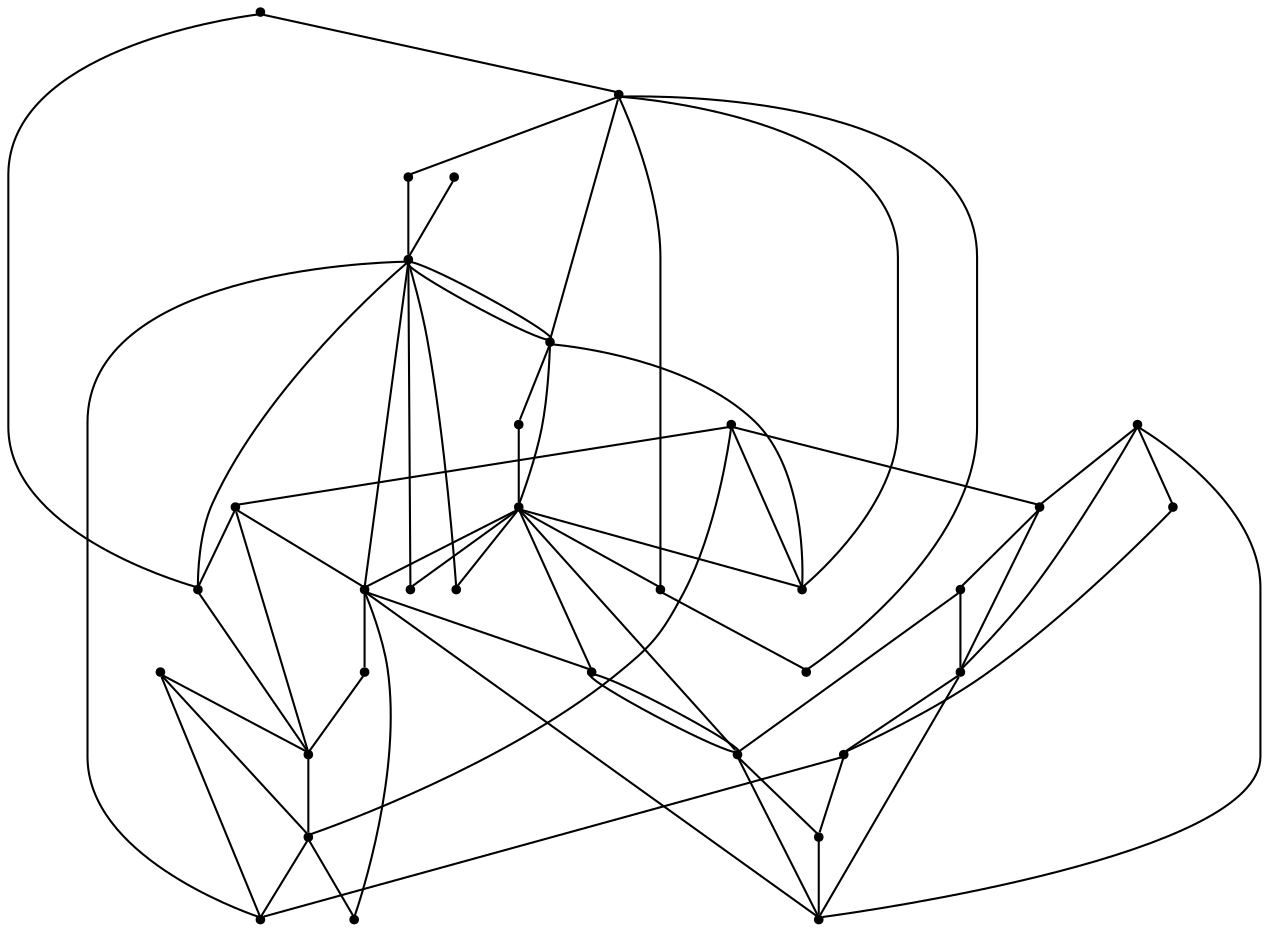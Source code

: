 graph {
  node [shape=point,comment="{\"directed\":false,\"doi\":\"10.1007/978-3-540-70904-6_3\",\"figure\":\"9 (2)\"}"]

  v0 [pos="1531.806858648256,400.32615276298134"]
  v1 [pos="1505.047628997093,425.40931316337196"]
  v2 [pos="1453.2017805232558,331.7635815552991"]
  v3 [pos="1496.813917151163,473.93531413993446"]
  v4 [pos="1453.1807957848837,406.97288127860634"]
  v5 [pos="1463.2357285610465,487.27988811454384"]
  v6 [pos="1441.494140625,416.20928061128865"]
  v7 [pos="1357.8705305232559,121.90513225516884"]
  v8 [pos="1385.467051235465,238.95937216402297"]
  v9 [pos="1441.494140625,390.29273601493446"]
  v10 [pos="1436.4780250726744,448.8178214641532"]
  v11 [pos="1424.7701944040698,297.4844576132417"]
  v12 [pos="1397.1734829215115,456.3426932903251"]
  v13 [pos="1392.1558412063953,429.5884411744397"]
  v14 [pos="1328.357594476744,410.0144665650647"]
  v15 [pos="1329.3702034883722,540.9020703248303"]
  v16 [pos="1287.6238644622094,487.27988811454384"]
  v17 [pos="1369.5756268168604,558.346808077109"]
  v18 [pos="1346.9986555232558,499.82032390555946"]
  v19 [pos="1448.104778343023,539.8853263469657"]
  v20 [pos="1359.5426326308138,366.0469016643485"]
  v21 [pos="1351.1773528343024,334.27187216402297"]
  v22 [pos="1347.8350563226745,297.4844576132417"]
  v23 [pos="1340.3086573401163,180.43428671480422"]
  v24 [pos="1295.151789607558,299.99554566662715"]
  v25 [pos="1316.891851380814,406.17611817639283"]
  v26 [pos="1296.8214117005814,458.8509838990491"]
  v27 [pos="1272.571066497093,390.29273601493446"]
  v28 [pos="1239.1231740552325,296.6510734172782"]
  v29 [pos="1272.571066497093,355.1759045533459"]
  v30 [pos="1258.3560047238373,448.8178214641532"]
  v31 [pos="1234.1056595203488,383.6007397584241"]
  v32 [pos="1248.3207212936045,487.27988811454384"]

  v0 -- v3 [id="-4",pos="1531.806858648256,400.32615276298134 1521.7746911337208,437.9492403280855 1521.7746911337208,437.9492403280855 1521.7746911337208,437.9492403280855 1496.813917151163,473.93531413993446 1496.813917151163,473.93531413993446 1496.813917151163,473.93531413993446"]
  v28 -- v32 [id="-5",pos="1239.1231740552325,296.6510734172782 1224.90703125,345.1409619263928 1224.90703125,345.1409619263928 1224.90703125,345.1409619263928 1215.7052870639534,367.7160860312105 1215.7052870639534,367.7160860312105 1215.7052870639534,367.7160860312105 1215.7052870639534,398.65353516858033 1215.7052870639534,398.65353516858033 1215.7052870639534,398.65353516858033 1248.3207212936045,487.27988811454384 1248.3207212936045,487.27988811454384 1248.3207212936045,487.27988811454384"]
  v1 -- v2 [id="-6",pos="1505.047628997093,425.40931316337196 1453.2017805232558,331.7635815552991 1453.2017805232558,331.7635815552991 1453.2017805232558,331.7635815552991"]
  v31 -- v26 [id="-7",pos="1234.1056595203488,383.6007397584241 1256.6837754360465,376.91611858329384 1256.6837754360465,376.91611858329384 1256.6837754360465,376.91611858329384 1289.2981286337208,376.91611858329384 1289.2981286337208,376.91611858329384 1289.2981286337208,376.91611858329384 1296.8214117005814,458.8509838990491 1296.8214117005814,458.8509838990491 1296.8214117005814,458.8509838990491"]
  v30 -- v29 [id="-20",pos="1258.3560047238373,448.8178214641532 1256.6837754360465,402.832663179648 1256.6837754360465,402.832663179648 1256.6837754360465,402.832663179648 1256.6837754360465,376.91611858329384 1256.6837754360465,376.91611858329384 1256.6837754360465,376.91611858329384 1272.571066497093,355.1759045533459 1272.571066497093,355.1759045533459 1272.571066497093,355.1759045533459"]
  v30 -- v31 [id="-24",pos="1258.3560047238373,448.8178214641532 1234.1056595203488,383.6007397584241 1234.1056595203488,383.6007397584241 1234.1056595203488,383.6007397584241"]
  v30 -- v16 [id="-26",pos="1258.3560047238373,448.8178214641532 1265.0477834302326,473.8994559856376 1265.0477834302326,473.8994559856376 1265.0477834302326,473.8994559856376 1287.6238644622094,487.27988811454384 1287.6238644622094,487.27988811454384 1287.6238644622094,487.27988811454384"]
  v30 -- v27 [id="-27",pos="1258.3560047238373,448.8178214641532 1272.571066497093,390.29273601493446 1272.571066497093,390.29273601493446 1272.571066497093,390.29273601493446"]
  v29 -- v28 [id="-33",pos="1272.571066497093,355.1759045533459 1239.1231740552325,296.6510734172782 1239.1231740552325,296.6510734172782 1239.1231740552325,296.6510734172782"]
  v27 -- v28 [id="-34",pos="1272.571066497093,390.29273601493446 1289.2981286337208,367.7160860312105 1289.2981286337208,367.7160860312105 1289.2981286337208,367.7160860312105 1289.2981286337208,341.7992871217053 1289.2981286337208,341.7992871217053 1289.2981286337208,341.7992871217053 1239.1231740552325,296.6510734172782 1239.1231740552325,296.6510734172782 1239.1231740552325,296.6510734172782"]
  v3 -- v19 [id="-36",pos="1496.813917151163,473.93531413993446 1479.9627906976743,499.82006959240846 1479.9627906976743,499.82006959240846 1479.9627906976743,499.82006959240846 1448.104778343023,539.8853263469657 1448.104778343023,539.8853263469657 1448.104778343023,539.8853263469657"]
  v27 -- v16 [id="-40",pos="1272.571066497093,390.29273601493446 1280.934120639535,471.3909110637626 1280.934120639535,471.3909110637626 1280.934120639535,471.3909110637626 1287.6238644622094,487.27988811454384 1287.6238644622094,487.27988811454384 1287.6238644622094,487.27988811454384"]
  v28 -- v7 [id="-41",pos="1239.1231740552325,296.6510734172782 1324.4213662790698,167.05360027274696 1324.4213662790698,167.05360027274696 1324.4213662790698,167.05360027274696 1357.8705305232559,121.90513225516884 1357.8705305232559,121.90513225516884 1357.8705305232559,121.90513225516884"]
  v4 -- v2 [id="-43",pos="1453.1807957848837,406.97288127860634 1453.2017805232558,331.7635815552991 1453.2017805232558,331.7635815552991 1453.2017805232558,331.7635815552991"]
  v23 -- v25 [id="-44",pos="1340.3086573401163,180.43428671480422 1275.0788699127907,282.43674846610634 1275.0788699127907,282.43674846610634 1275.0788699127907,282.43674846610634 1275.0788699127907,316.71612672131465 1275.0788699127907,316.71612672131465 1275.0788699127907,316.71612672131465 1289.2981286337208,341.7992871217053 1289.2981286337208,341.7992871217053 1289.2981286337208,341.7992871217053 1295.9869186046512,393.6369539511324 1295.9869186046512,393.6369539511324 1295.9869186046512,393.6369539511324 1316.891851380814,406.17611817639283 1316.891851380814,406.17611817639283 1316.891851380814,406.17611817639283"]
  v3 -- v1 [id="-49",pos="1496.813917151163,473.93531413993446 1505.047628997093,425.40931316337196 1505.047628997093,425.40931316337196 1505.047628997093,425.40931316337196"]
  v5 -- v3 [id="-50",pos="1463.2357285610465,487.27988811454384 1496.813917151163,473.93531413993446 1496.813917151163,473.93531413993446 1496.813917151163,473.93531413993446"]
  v24 -- v23 [id="-51",pos="1295.151789607558,299.99554566662715 1340.3086573401163,180.43428671480422 1340.3086573401163,180.43428671480422 1340.3086573401163,180.43428671480422"]
  v26 -- v27 [id="-53",pos="1296.8214117005814,458.8509838990491 1272.571066497093,390.29273601493446 1272.571066497093,390.29273601493446 1272.571066497093,390.29273601493446"]
  v26 -- v15 [id="-66",pos="1296.8214117005814,458.8509838990491 1304.3509265988373,473.8994559856376 1304.3509265988373,473.8994559856376 1304.3509265988373,473.8994559856376 1329.3702034883722,540.9020703248303 1329.3702034883722,540.9020703248303 1329.3702034883722,540.9020703248303"]
  v24 -- v10 [id="-67",pos="1295.151789607558,299.99554566662715 1316.0573582848838,381.0952465943615 1316.0573582848838,381.0952465943615 1316.0573582848838,381.0952465943615 1339.4699672965116,383.6035372030855 1339.4699672965116,383.6035372030855 1339.4699672965116,383.6035372030855 1377.1019622093022,399.48691936454384 1377.1019622093022,399.48691936454384 1377.1019622093022,399.48691936454384 1408.878706395349,416.2118237427991 1408.878706395349,416.2118237427991 1408.878706395349,416.2118237427991 1436.4780250726744,448.8178214641532 1436.4780250726744,448.8178214641532 1436.4780250726744,448.8178214641532"]
  v14 -- v25 [id="-68",pos="1328.357594476744,410.0144665650647 1316.891851380814,406.17611817639283 1316.891851380814,406.17611817639283 1316.891851380814,406.17611817639283"]
  v2 -- v4 [id="-98",pos="1453.2017805232558,331.7635815552991 1458.217132994186,376.91611858329384 1458.217132994186,376.91611858329384 1458.217132994186,376.91611858329384 1453.1807957848837,406.97288127860634 1453.1807957848837,406.97288127860634 1453.1807957848837,406.97288127860634"]
  v6 -- v17 [id="-101",pos="1441.494140625,416.20928061128865 1457.38359375,435.4409497193616 1457.38359375,435.4409497193616 1457.38359375,435.4409497193616 1457.38359375,461.3577486288668 1457.38359375,461.3577486288668 1457.38359375,461.3577486288668 1415.5716933139536,486.4409090292574 1415.5716933139536,486.4409090292574 1415.5716933139536,486.4409090292574 1369.5756268168604,558.346808077109 1369.5756268168604,558.346808077109 1369.5756268168604,558.346808077109"]
  v24 -- v20 [id="-103",pos="1295.151789607558,299.99554566662715 1335.2900617732557,346.8161226523043 1335.2900617732557,346.8161226523043 1335.2900617732557,346.8161226523043 1359.5426326308138,366.0469016643485 1359.5426326308138,366.0469016643485 1359.5426326308138,366.0469016643485"]
  v14 -- v21 [id="-109",pos="1328.357594476744,410.0144665650647 1339.0032158430233,383.54529949149696 1339.0032158430233,383.54529949149696 1339.0032158430233,383.54529949149696 1339.8158975290698,381.11610027274696 1339.8158975290698,381.11610027274696 1339.8158975290698,381.11610027274696 1339.4699672965116,347.6492525351168 1339.4699672965116,347.6492525351168 1339.4699672965116,347.6492525351168 1351.1773528343024,334.27187216402297 1351.1773528343024,334.27187216402297 1351.1773528343024,334.27187216402297"]
  v23 -- v7 [id="-113",pos="1340.3086573401163,180.43428671480422 1357.8705305232559,121.90513225516884 1357.8705305232559,121.90513225516884 1357.8705305232559,121.90513225516884"]
  v14 -- v18 [id="-118",pos="1328.357594476744,410.0144665650647 1345.3252180232557,451.3243318808199 1345.3252180232557,451.3243318808199 1345.3252180232557,451.3243318808199 1346.9986555232558,499.82032390555946 1346.9986555232558,499.82032390555946 1346.9986555232558,499.82032390555946"]
  v22 -- v7 [id="-121",pos="1347.8350563226745,297.4844576132417 1357.0316497093022,192.97446819266884 1357.0316497093022,192.97446819266884 1357.0316497093022,192.97446819266884 1357.8705305232559,121.90513225516884 1357.8705305232559,121.90513225516884 1357.8705305232559,121.90513225516884"]
  v20 -- v14 [id="-122",pos="1359.5426326308138,366.0469016643485 1348.5842114825582,384.5327974569918 1348.5842114825582,384.5327974569918 1348.5842114825582,384.5327974569918 1328.357594476744,410.0144665650647 1328.357594476744,410.0144665650647 1328.357594476744,410.0144665650647"]
  v22 -- v8 [id="-123",pos="1347.8350563226745,297.4844576132417 1385.467051235465,238.95937216402297 1385.467051235465,238.95937216402297 1385.467051235465,238.95937216402297"]
  v22 -- v23 [id="-127",pos="1347.8350563226745,297.4844576132417 1340.3086573401163,180.43428671480422 1340.3086573401163,180.43428671480422 1340.3086573401163,180.43428671480422"]
  v18 -- v15 [id="-128",pos="1346.9986555232558,499.82032390555946 1357.6234193313953,520.2910066855075 1357.6234193313953,520.2910066855075 1357.6234193313953,520.2910066855075 1355.1020712209302,520.7202872844657 1355.1020712209302,520.7202872844657 1355.1020712209302,520.7202872844657 1329.3702034883722,540.9020703248303 1329.3702034883722,540.9020703248303 1329.3702034883722,540.9020703248303"]
  v15 -- v18 [id="-130",pos="1329.3702034883722,540.9020703248303 1346.9986555232558,499.82032390555946 1346.9986555232558,499.82032390555946 1346.9986555232558,499.82032390555946"]
  v21 -- v8 [id="-137",pos="1351.1773528343024,334.27187216402297 1364.5580486918604,310.02845378837196 1364.5580486918604,310.02845378837196 1364.5580486918604,310.02845378837196 1385.467051235465,238.95937216402297 1385.467051235465,238.95937216402297 1385.467051235465,238.95937216402297"]
  v20 -- v8 [id="-140",pos="1359.5426326308138,366.0469016643485 1367.9044149709302,346.8161226523043 1367.9044149709302,346.8161226523043 1367.9044149709302,346.8161226523043 1385.467051235465,238.95937216402297 1385.467051235465,238.95937216402297 1385.467051235465,238.95937216402297"]
  v8 -- v23 [id="-146",pos="1385.467051235465,238.95937216402297 1364.5580486918604,310.02845378837196 1364.5580486918604,310.02845378837196 1364.5580486918604,310.02845378837196 1331.9435683139534,310.02845378837196 1331.9435683139534,310.02845378837196 1331.9435683139534,310.02845378837196 1331.9435683139534,284.1075858684501 1331.9435683139534,284.1075858684501 1331.9435683139534,284.1075858684501 1340.3086573401163,180.43428671480422 1340.3086573401163,180.43428671480422 1340.3086573401163,180.43428671480422"]
  v17 -- v19 [id="-149",pos="1369.5756268168604,558.346808077109 1448.104778343023,539.8853263469657 1448.104778343023,539.8853263469657 1448.104778343023,539.8853263469657"]
  v17 -- v13 [id="-151",pos="1369.5756268168604,558.346808077109 1381.2860646802326,442.96607585868446 1381.2860646802326,442.96607585868446 1381.2860646802326,442.96607585868446 1392.1558412063953,429.5884411744397 1392.1558412063953,429.5884411744397 1392.1558412063953,429.5884411744397"]
  v17 -- v15 [id="-152",pos="1369.5756268168604,558.346808077109 1329.3702034883722,540.9020703248303 1329.3702034883722,540.9020703248303 1329.3702034883722,540.9020703248303"]
  v19 -- v5 [id="-155",pos="1448.104778343023,539.8853263469657 1448.1818495639534,512.3617769491793 1448.1818495639534,512.3617769491793 1448.1818495639534,512.3617769491793 1463.2357285610465,487.27988811454384 1463.2357285610465,487.27988811454384 1463.2357285610465,487.27988811454384"]
  v17 -- v10 [id="-156",pos="1369.5756268168604,558.346808077109 1436.4780250726744,448.8178214641532 1436.4780250726744,448.8178214641532 1436.4780250726744,448.8178214641532"]
  v17 -- v14 [id="-160",pos="1369.5756268168604,558.346808077109 1370.4132994186045,519.049449882122 1370.4132994186045,519.049449882122 1370.4132994186045,519.049449882122 1370.4132994186045,479.7534904094657 1370.4132994186045,479.7534904094657 1370.4132994186045,479.7534904094657 1328.357594476744,410.0144665650647 1328.357594476744,410.0144665650647 1328.357594476744,410.0144665650647"]
  v17 -- v18 [id="-161",pos="1369.5756268168604,558.346808077109 1346.9986555232558,499.82032390555946 1346.9986555232558,499.82032390555946 1346.9986555232558,499.82032390555946"]
  v15 -- v16 [id="-162",pos="1329.3702034883722,540.9020703248303 1287.6238644622094,487.27988811454384 1287.6238644622094,487.27988811454384 1287.6238644622094,487.27988811454384"]
  v12 -- v2 [id="-186",pos="1397.1734829215115,456.3426932903251 1408.878706395349,442.1286226523043 1408.878706395349,442.1286226523043 1408.878706395349,442.1286226523043 1425.6068495639536,376.91611858329384 1425.6068495639536,376.91611858329384 1425.6068495639536,376.91611858329384 1453.2017805232558,331.7635815552991 1453.2017805232558,331.7635815552991 1453.2017805232558,331.7635815552991"]
  v13 -- v2 [id="-189",pos="1392.1558412063953,429.5884411744397 1453.2017805232558,331.7635815552991 1453.2017805232558,331.7635815552991 1453.2017805232558,331.7635815552991"]
  v2 -- v7 [id="-200",pos="1453.2017805232558,331.7635815552991 1441.4931867732557,284.1075858684501 1441.4931867732557,284.1075858684501 1441.4931867732557,284.1075858684501 1357.8705305232559,121.90513225516884 1357.8705305232559,121.90513225516884 1357.8705305232559,121.90513225516884"]
  v4 -- v6 [id="-211",pos="1453.1807957848837,406.97288127860634 1441.494140625,416.20928061128865 1441.494140625,416.20928061128865 1441.494140625,416.20928061128865"]
  v4 -- v10 [id="-212",pos="1453.1807957848837,406.97288127860634 1423.8106831395348,401.0618807089449 1423.8106831395348,401.0618807089449 1423.8106831395348,401.0618807089449 1425.6068495639536,428.7535310995699 1425.6068495639536,428.7535310995699 1425.6068495639536,428.7535310995699 1436.4780250726744,448.8178214641532 1436.4780250726744,448.8178214641532 1436.4780250726744,448.8178214641532"]
  v11 -- v8 [id="-227",pos="1424.7701944040698,297.4844576132417 1385.467051235465,238.95937216402297 1385.467051235465,238.95937216402297 1385.467051235465,238.95937216402297"]
  v9 -- v2 [id="-233",pos="1441.494140625,390.29273601493446 1453.2017805232558,331.7635815552991 1453.2017805232558,331.7635815552991 1453.2017805232558,331.7635815552991"]
  v17 -- v12 [id="-254",pos="1369.5756268168604,558.346808077109 1397.1734829215115,456.3426932903251 1397.1734829215115,456.3426932903251 1397.1734829215115,456.3426932903251"]
  v0 -- v11 [id="-1",pos="1531.806858648256,400.32615276298134 1476.616297238372,318.3869641236584 1476.616297238372,318.3869641236584 1476.616297238372,318.3869641236584 1424.7701944040698,297.4844576132417 1424.7701944040698,297.4844576132417 1424.7701944040698,297.4844576132417"]
  v16 -- v14 [id="-42",pos="1287.6238644622094,487.27988811454384 1280.934120639535,471.3909110637626 1280.934120639535,471.3909110637626 1280.934120639535,471.3909110637626 1280.934120639535,445.47436646740846 1280.934120639535,445.47436646740846 1280.934120639535,445.47436646740846 1289.2981286337208,402.832663179648 1289.2981286337208,402.832663179648 1289.2981286337208,402.832663179648 1289.2981286337208,376.91611858329384 1289.2981286337208,376.91611858329384 1289.2981286337208,376.91611858329384 1328.357594476744,410.0144665650647 1328.357594476744,410.0144665650647 1328.357594476744,410.0144665650647"]
  v24 -- v31 [id="-89",pos="1295.151789607558,299.99554566662715 1289.2981286337208,367.7160860312105 1289.2981286337208,367.7160860312105 1289.2981286337208,367.7160860312105 1256.6837754360465,376.91611858329384 1256.6837754360465,376.91611858329384 1256.6837754360465,376.91611858329384 1234.1056595203488,383.6007397584241 1234.1056595203488,383.6007397584241 1234.1056595203488,383.6007397584241"]
  v20 -- v11 [id="-141",pos="1359.5426326308138,366.0469016643485 1398.843550145349,309.1910005819918 1398.843550145349,309.1910005819918 1398.843550145349,309.1910005819918 1424.7701944040698,297.4844576132417 1424.7701944040698,297.4844576132417 1424.7701944040698,297.4844576132417"]
  v17 -- v4 [id="-157",pos="1369.5756268168604,558.346808077109 1415.5716933139536,486.4409090292574 1415.5716933139536,486.4409090292574 1415.5716933139536,486.4409090292574 1457.38359375,461.3577486288668 1457.38359375,461.3577486288668 1457.38359375,461.3577486288668 1453.1807957848837,406.97288127860634 1453.1807957848837,406.97288127860634 1453.1807957848837,406.97288127860634"]
  v15 -- v32 [id="-176",pos="1329.3702034883722,540.9020703248303 1248.3207212936045,487.27988811454384 1248.3207212936045,487.27988811454384 1248.3207212936045,487.27988811454384"]
  v2 -- v14 [id="-202",pos="1453.2017805232558,331.7635815552991 1328.357594476744,410.0144665650647 1328.357594476744,410.0144665650647 1328.357594476744,410.0144665650647"]
  v2 -- v11 [id="-263",pos="1453.2017805232558,331.7635815552991 1424.7701944040698,297.4844576132417 1424.7701944040698,297.4844576132417 1424.7701944040698,297.4844576132417"]
  v32 -- v16 [id="-271",pos="1248.3207212936045,487.27988811454384 1287.6238644622094,487.27988811454384 1287.6238644622094,487.27988811454384 1287.6238644622094,487.27988811454384"]
  v27 -- v31 [id="-273",pos="1272.571066497093,390.29273601493446 1234.1056595203488,383.6007397584241 1234.1056595203488,383.6007397584241 1234.1056595203488,383.6007397584241"]
  v4 -- v3 [id="-293",pos="1453.1807957848837,406.97288127860634 1496.813917151163,473.93531413993446 1496.813917151163,473.93531413993446 1496.813917151163,473.93531413993446"]
  v3 -- v10 [id="-296",pos="1496.813917151163,473.93531413993446 1436.4780250726744,448.8178214641532 1436.4780250726744,448.8178214641532 1436.4780250726744,448.8178214641532"]
}